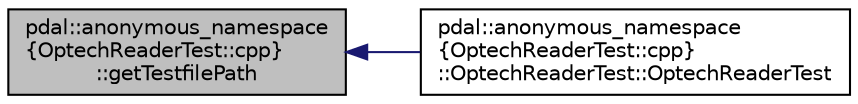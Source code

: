 digraph "pdal::anonymous_namespace{OptechReaderTest::cpp}::getTestfilePath"
{
  edge [fontname="Helvetica",fontsize="10",labelfontname="Helvetica",labelfontsize="10"];
  node [fontname="Helvetica",fontsize="10",shape=record];
  rankdir="LR";
  Node1 [label="pdal::anonymous_namespace\l\{OptechReaderTest::cpp\}\l::getTestfilePath",height=0.2,width=0.4,color="black", fillcolor="grey75", style="filled", fontcolor="black"];
  Node1 -> Node2 [dir="back",color="midnightblue",fontsize="10",style="solid",fontname="Helvetica"];
  Node2 [label="pdal::anonymous_namespace\l\{OptechReaderTest::cpp\}\l::OptechReaderTest::OptechReaderTest",height=0.2,width=0.4,color="black", fillcolor="white", style="filled",URL="$classpdal_1_1anonymous__namespace_02OptechReaderTest_8cpp_03_1_1OptechReaderTest.html#a0dfb38bc7fc5f33908bfd8e7bfd22324"];
}

